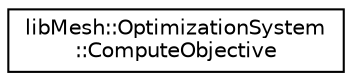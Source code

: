 digraph "Graphical Class Hierarchy"
{
  edge [fontname="Helvetica",fontsize="10",labelfontname="Helvetica",labelfontsize="10"];
  node [fontname="Helvetica",fontsize="10",shape=record];
  rankdir="LR";
  Node1 [label="libMesh::OptimizationSystem\l::ComputeObjective",height=0.2,width=0.4,color="black", fillcolor="white", style="filled",URL="$classlibMesh_1_1OptimizationSystem_1_1ComputeObjective.html"];
}
